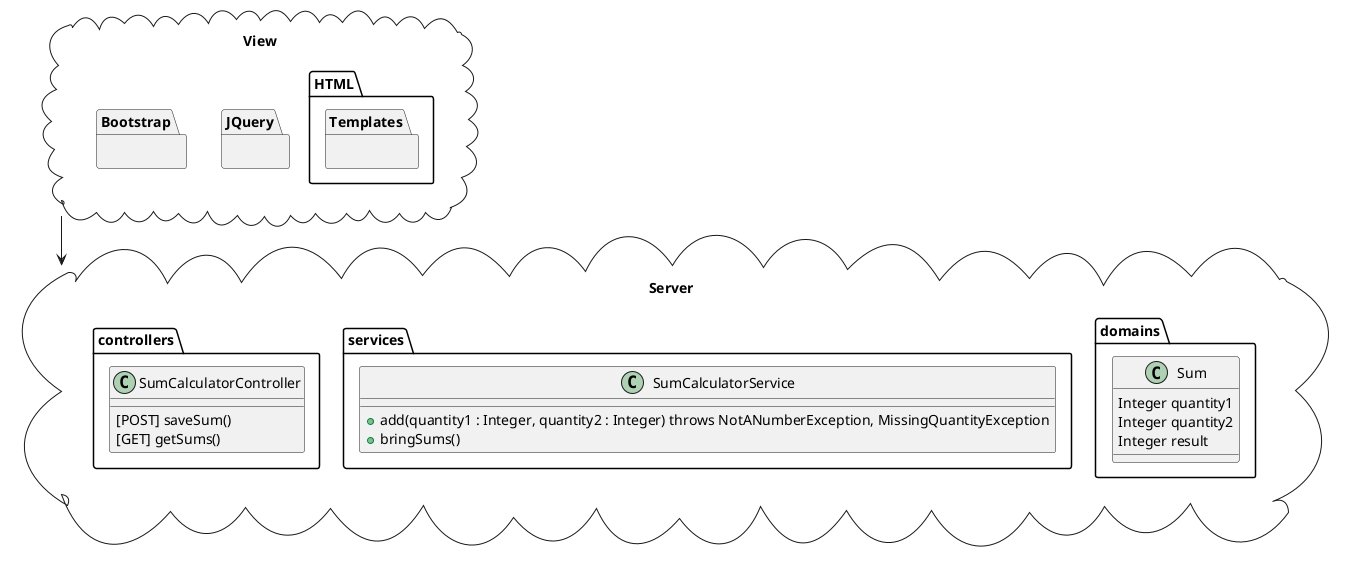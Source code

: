 @startuml

package View <<Cloud>> {
       package HTML {
               package Templates {
               }
       }
       package JQuery {}
       package Bootstrap {}
}

package Server <<Cloud>> {

        namespace domains {
              class Sum {
                    Integer quantity1
                    Integer quantity2
                    Integer result
              }
        }
        
        namespace services {
                  class SumCalculatorService {
                        + add(quantity1 : Integer, quantity2 : Integer) throws NotANumberException, MissingQuantityException
                        + bringSums()
                  }
        }


        namespace controllers {
                  class SumCalculatorController {
                        [POST] saveSum()
                        [GET] getSums()
                  }
        }


}

View ---> Server

@enduml
